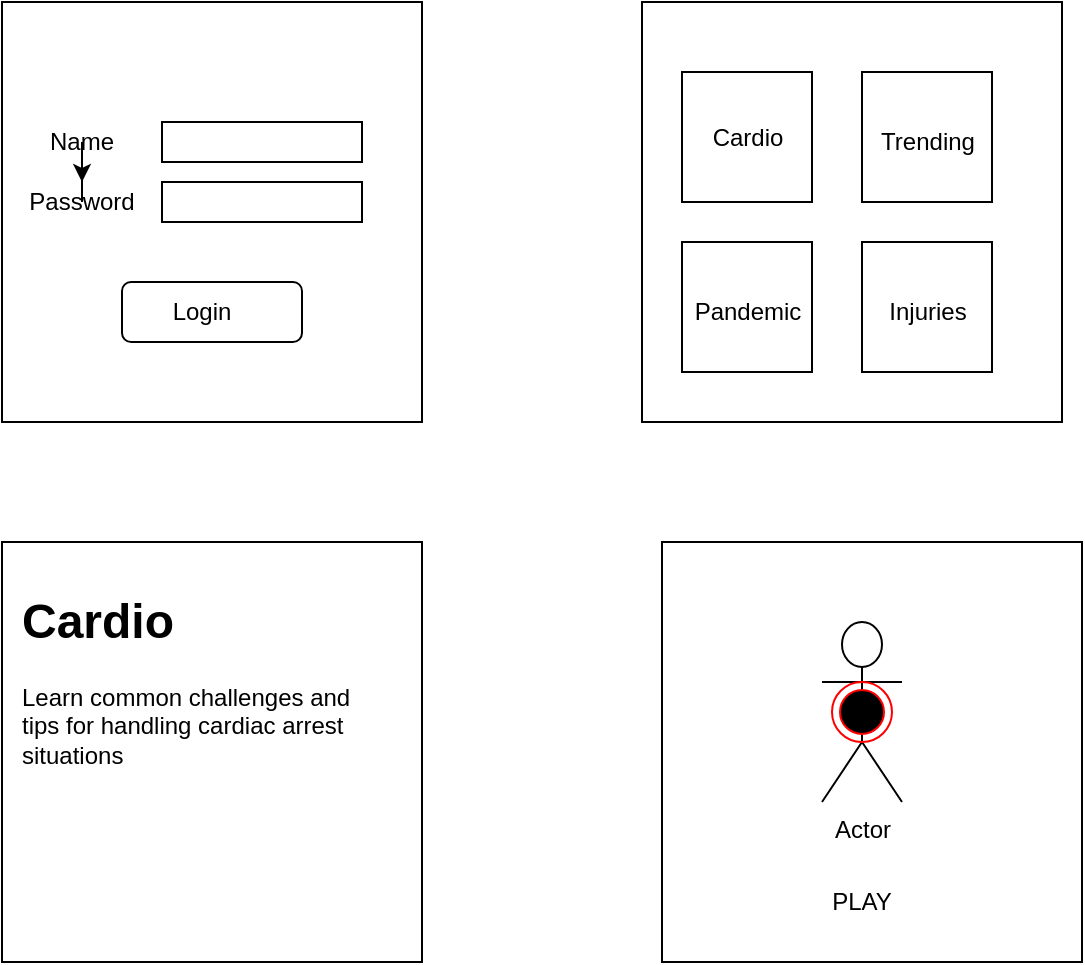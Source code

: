 <mxfile version="13.2.3" type="github"><diagram id="5rKSZCAlJqfRmaUSPx-O" name="Page-1"><mxGraphModel dx="893" dy="604" grid="1" gridSize="10" guides="1" tooltips="1" connect="1" arrows="1" fold="1" page="1" pageScale="1" pageWidth="827" pageHeight="1169" math="0" shadow="0"><root><mxCell id="0"/><mxCell id="1" parent="0"/><mxCell id="5_lwVQr0WdcCHdHOHsE5-1" value="" style="whiteSpace=wrap;html=1;aspect=fixed;" vertex="1" parent="1"><mxGeometry x="50" y="30" width="210" height="210" as="geometry"/></mxCell><mxCell id="5_lwVQr0WdcCHdHOHsE5-2" value="" style="whiteSpace=wrap;html=1;aspect=fixed;" vertex="1" parent="1"><mxGeometry x="370" y="30" width="210" height="210" as="geometry"/></mxCell><mxCell id="5_lwVQr0WdcCHdHOHsE5-3" value="" style="whiteSpace=wrap;html=1;aspect=fixed;" vertex="1" parent="1"><mxGeometry x="50" y="300" width="210" height="210" as="geometry"/></mxCell><mxCell id="5_lwVQr0WdcCHdHOHsE5-4" value="" style="whiteSpace=wrap;html=1;aspect=fixed;" vertex="1" parent="1"><mxGeometry x="380" y="300" width="210" height="210" as="geometry"/></mxCell><mxCell id="5_lwVQr0WdcCHdHOHsE5-5" value="" style="rounded=1;whiteSpace=wrap;html=1;" vertex="1" parent="1"><mxGeometry x="110" y="170" width="90" height="30" as="geometry"/></mxCell><mxCell id="5_lwVQr0WdcCHdHOHsE5-6" value="" style="rounded=0;whiteSpace=wrap;html=1;" vertex="1" parent="1"><mxGeometry x="130" y="90" width="100" height="20" as="geometry"/></mxCell><mxCell id="5_lwVQr0WdcCHdHOHsE5-7" value="" style="rounded=0;whiteSpace=wrap;html=1;" vertex="1" parent="1"><mxGeometry x="130" y="120" width="100" height="20" as="geometry"/></mxCell><mxCell id="5_lwVQr0WdcCHdHOHsE5-8" value="" style="whiteSpace=wrap;html=1;aspect=fixed;" vertex="1" parent="1"><mxGeometry x="390" y="65" width="65" height="65" as="geometry"/></mxCell><mxCell id="5_lwVQr0WdcCHdHOHsE5-9" value="" style="whiteSpace=wrap;html=1;aspect=fixed;" vertex="1" parent="1"><mxGeometry x="480" y="65" width="65" height="65" as="geometry"/></mxCell><mxCell id="5_lwVQr0WdcCHdHOHsE5-10" value="" style="whiteSpace=wrap;html=1;aspect=fixed;" vertex="1" parent="1"><mxGeometry x="390" y="150" width="65" height="65" as="geometry"/></mxCell><mxCell id="5_lwVQr0WdcCHdHOHsE5-11" value="" style="whiteSpace=wrap;html=1;aspect=fixed;" vertex="1" parent="1"><mxGeometry x="480" y="150" width="65" height="65" as="geometry"/></mxCell><mxCell id="5_lwVQr0WdcCHdHOHsE5-14" value="" style="edgeStyle=orthogonalEdgeStyle;rounded=0;orthogonalLoop=1;jettySize=auto;html=1;" edge="1" parent="1" source="5_lwVQr0WdcCHdHOHsE5-12" target="5_lwVQr0WdcCHdHOHsE5-13"><mxGeometry relative="1" as="geometry"/></mxCell><mxCell id="5_lwVQr0WdcCHdHOHsE5-12" value="Name" style="text;html=1;strokeColor=none;fillColor=none;align=center;verticalAlign=middle;whiteSpace=wrap;rounded=0;" vertex="1" parent="1"><mxGeometry x="70" y="90" width="40" height="20" as="geometry"/></mxCell><mxCell id="5_lwVQr0WdcCHdHOHsE5-13" value="Password" style="text;html=1;strokeColor=none;fillColor=none;align=center;verticalAlign=middle;whiteSpace=wrap;rounded=0;" vertex="1" parent="1"><mxGeometry x="70" y="120" width="40" height="20" as="geometry"/></mxCell><mxCell id="5_lwVQr0WdcCHdHOHsE5-15" value="Login" style="text;html=1;strokeColor=none;fillColor=none;align=center;verticalAlign=middle;whiteSpace=wrap;rounded=0;" vertex="1" parent="1"><mxGeometry x="130" y="175" width="40" height="20" as="geometry"/></mxCell><mxCell id="5_lwVQr0WdcCHdHOHsE5-16" value="Cardio" style="text;html=1;strokeColor=none;fillColor=none;align=center;verticalAlign=middle;whiteSpace=wrap;rounded=0;" vertex="1" parent="1"><mxGeometry x="403" y="88" width="40" height="20" as="geometry"/></mxCell><mxCell id="5_lwVQr0WdcCHdHOHsE5-17" value="Trending" style="text;html=1;strokeColor=none;fillColor=none;align=center;verticalAlign=middle;whiteSpace=wrap;rounded=0;" vertex="1" parent="1"><mxGeometry x="493" y="90" width="40" height="20" as="geometry"/></mxCell><mxCell id="5_lwVQr0WdcCHdHOHsE5-18" value="Pandemic" style="text;html=1;strokeColor=none;fillColor=none;align=center;verticalAlign=middle;whiteSpace=wrap;rounded=0;" vertex="1" parent="1"><mxGeometry x="403" y="175" width="40" height="20" as="geometry"/></mxCell><mxCell id="5_lwVQr0WdcCHdHOHsE5-19" value="Injuries" style="text;html=1;strokeColor=none;fillColor=none;align=center;verticalAlign=middle;whiteSpace=wrap;rounded=0;" vertex="1" parent="1"><mxGeometry x="493" y="175" width="40" height="20" as="geometry"/></mxCell><mxCell id="5_lwVQr0WdcCHdHOHsE5-20" value="&lt;h1&gt;Cardio&lt;/h1&gt;&lt;p&gt;Learn common challenges and tips for handling cardiac arrest situations&lt;/p&gt;" style="text;html=1;strokeColor=none;fillColor=none;spacing=5;spacingTop=-20;whiteSpace=wrap;overflow=hidden;rounded=0;" vertex="1" parent="1"><mxGeometry x="55" y="320" width="190" height="120" as="geometry"/></mxCell><mxCell id="5_lwVQr0WdcCHdHOHsE5-21" value="Actor" style="shape=umlActor;verticalLabelPosition=bottom;labelBackgroundColor=#ffffff;verticalAlign=top;html=1;" vertex="1" parent="1"><mxGeometry x="460" y="340" width="40" height="90" as="geometry"/></mxCell><mxCell id="5_lwVQr0WdcCHdHOHsE5-22" value="" style="ellipse;html=1;shape=endState;fillColor=#000000;strokeColor=#ff0000;" vertex="1" parent="1"><mxGeometry x="465" y="370" width="30" height="30" as="geometry"/></mxCell><mxCell id="5_lwVQr0WdcCHdHOHsE5-25" value="PLAY" style="text;html=1;strokeColor=none;fillColor=none;align=center;verticalAlign=middle;whiteSpace=wrap;rounded=0;" vertex="1" parent="1"><mxGeometry x="460" y="470" width="40" height="20" as="geometry"/></mxCell></root></mxGraphModel></diagram></mxfile>